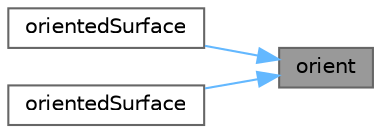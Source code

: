 digraph "orient"
{
 // LATEX_PDF_SIZE
  bgcolor="transparent";
  edge [fontname=Helvetica,fontsize=10,labelfontname=Helvetica,labelfontsize=10];
  node [fontname=Helvetica,fontsize=10,shape=box,height=0.2,width=0.4];
  rankdir="RL";
  Node1 [id="Node000001",label="orient",height=0.2,width=0.4,color="gray40", fillcolor="grey60", style="filled", fontcolor="black",tooltip=" "];
  Node1 -> Node2 [id="edge1_Node000001_Node000002",dir="back",color="steelblue1",style="solid",tooltip=" "];
  Node2 [id="Node000002",label="orientedSurface",height=0.2,width=0.4,color="grey40", fillcolor="white", style="filled",URL="$classFoam_1_1orientedSurface.html#aac49697c112eb64d5545ce2d8e237a2c",tooltip=" "];
  Node1 -> Node3 [id="edge2_Node000001_Node000003",dir="back",color="steelblue1",style="solid",tooltip=" "];
  Node3 [id="Node000003",label="orientedSurface",height=0.2,width=0.4,color="grey40", fillcolor="white", style="filled",URL="$classFoam_1_1orientedSurface.html#ab46229a5ca47d8b74e8861ed6d757e54",tooltip=" "];
}
